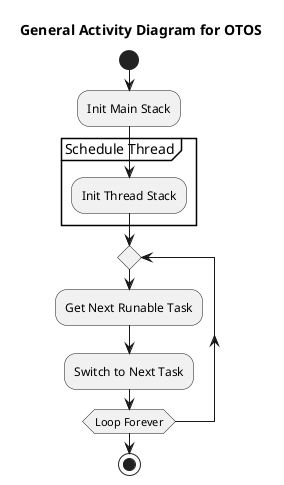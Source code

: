 @startuml ACT_OTOS_General
title General Activity Diagram for OTOS

start
:Init Main Stack;
partition "Schedule Thread" {
    :Init Thread Stack;
}
repeat
    :Get Next Runable Task;
    :Switch to Next Task;
repeat while (Loop Forever)
stop


@enduml